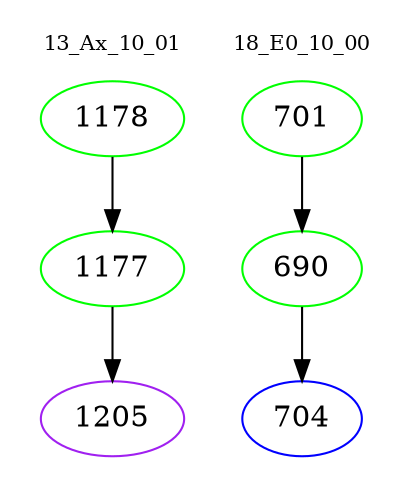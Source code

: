 digraph{
subgraph cluster_0 {
color = white
label = "13_Ax_10_01";
fontsize=10;
T0_1178 [label="1178", color="green"]
T0_1178 -> T0_1177 [color="black"]
T0_1177 [label="1177", color="green"]
T0_1177 -> T0_1205 [color="black"]
T0_1205 [label="1205", color="purple"]
}
subgraph cluster_1 {
color = white
label = "18_E0_10_00";
fontsize=10;
T1_701 [label="701", color="green"]
T1_701 -> T1_690 [color="black"]
T1_690 [label="690", color="green"]
T1_690 -> T1_704 [color="black"]
T1_704 [label="704", color="blue"]
}
}
